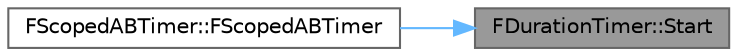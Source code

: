 digraph "FDurationTimer::Start"
{
 // INTERACTIVE_SVG=YES
 // LATEX_PDF_SIZE
  bgcolor="transparent";
  edge [fontname=Helvetica,fontsize=10,labelfontname=Helvetica,labelfontsize=10];
  node [fontname=Helvetica,fontsize=10,shape=box,height=0.2,width=0.4];
  rankdir="RL";
  Node1 [id="Node000001",label="FDurationTimer::Start",height=0.2,width=0.4,color="gray40", fillcolor="grey60", style="filled", fontcolor="black",tooltip=" "];
  Node1 -> Node2 [id="edge1_Node000001_Node000002",dir="back",color="steelblue1",style="solid",tooltip=" "];
  Node2 [id="Node000002",label="FScopedABTimer::FScopedABTimer",height=0.2,width=0.4,color="grey40", fillcolor="white", style="filled",URL="$d8/d22/classFScopedABTimer.html#abc9adc4dfffe6f9f01f7659e2390bb02",tooltip=" "];
}
